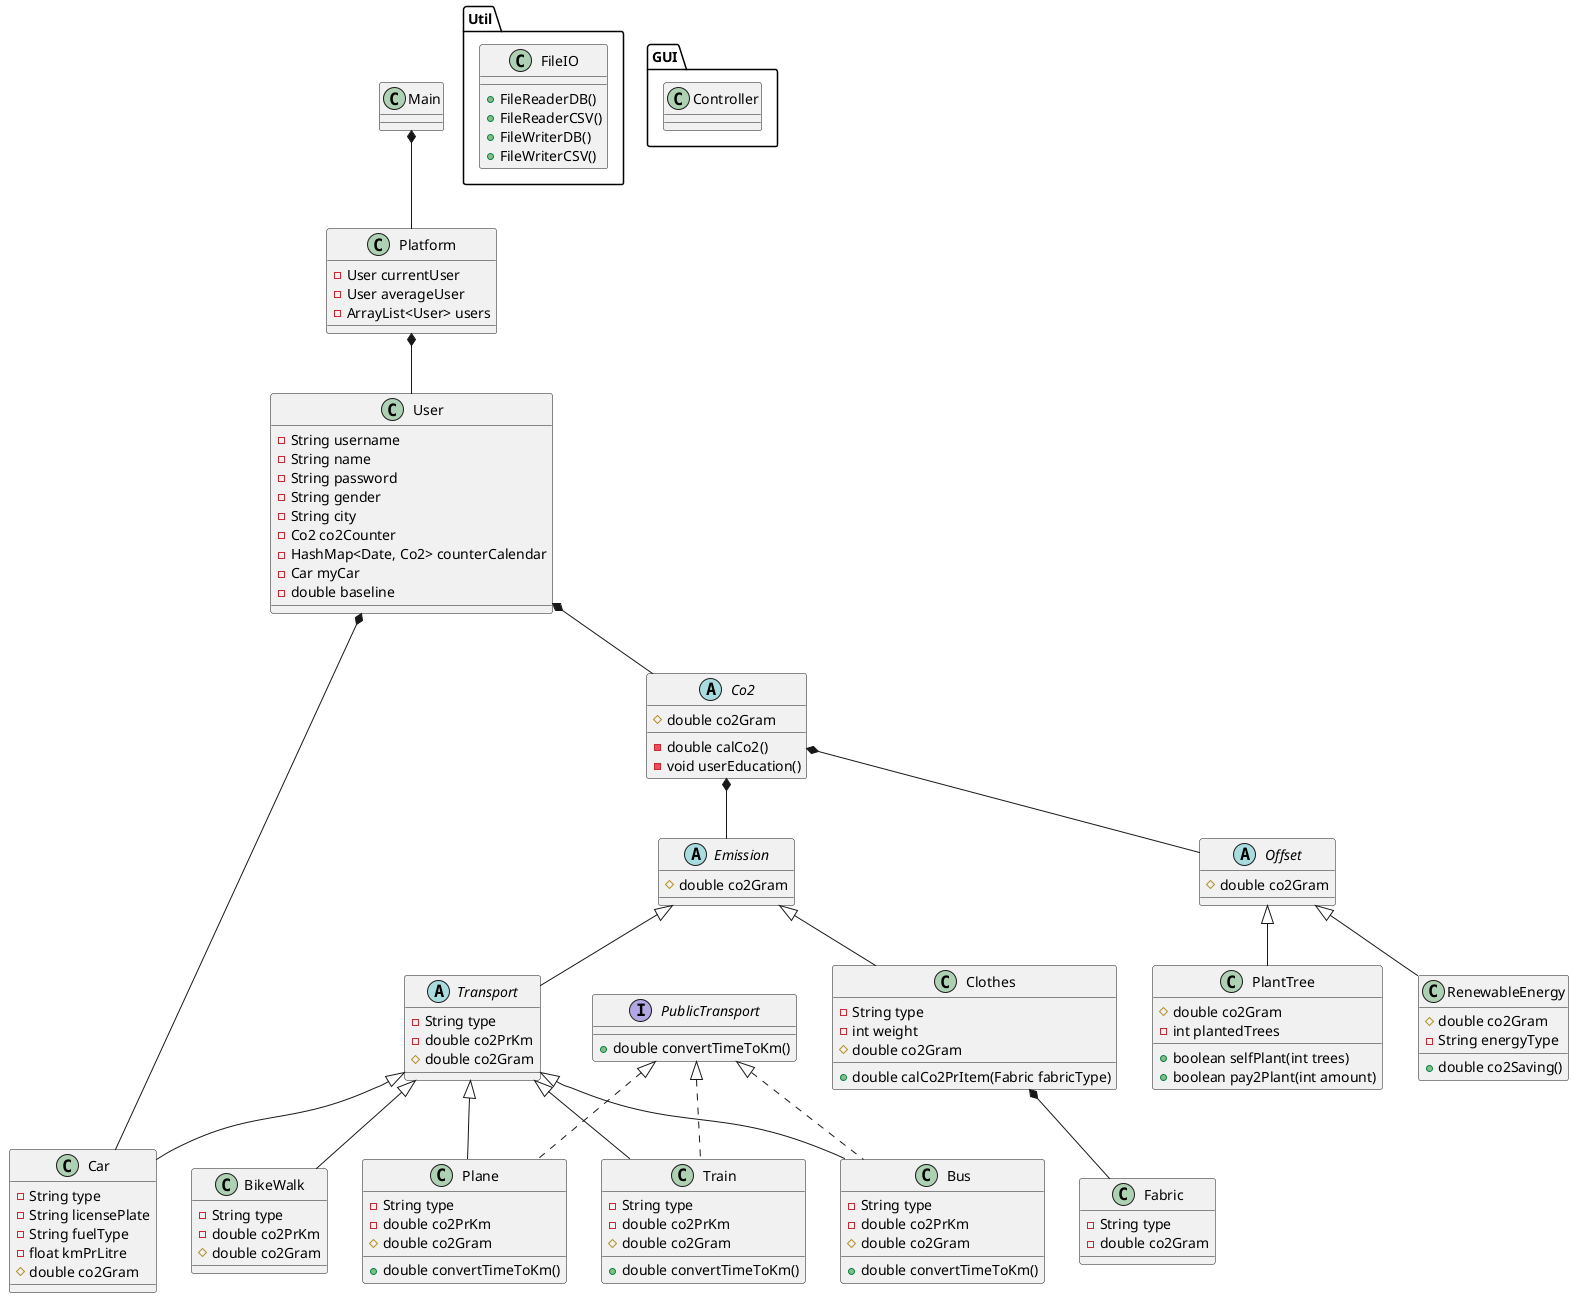@startuml
'https://plantuml.com/class-diagram

class Platform{
- User currentUser
- User averageUser
-ArrayList<User> users
}

class Main
class User{
- String username
- String name
- String password
- String gender
- String city
- Co2 co2Counter
- HashMap<Date, Co2> counterCalendar
- Car myCar
- double baseline
}

abstract Co2{
# double co2Gram
- double calCo2()
- void userEducation()
}

abstract Emission{
# double co2Gram

}

abstract Offset{
# double co2Gram
}

class PlantTree{
# double co2Gram
- int plantedTrees
+ boolean selfPlant(int trees)
+ boolean pay2Plant(int amount)
}

class RenewableEnergy{
# double co2Gram
- String energyType
+ double co2Saving()
}

interface PublicTransport{
+ double convertTimeToKm()
}

abstract class Transport{
- String type
- double co2PrKm
# double co2Gram
}

class Car{
- String type
- String licensePlate
- String fuelType
- float kmPrLitre
# double co2Gram
}

class Plane implements PublicTransport{
- String type
- double co2PrKm
+ double convertTimeToKm()
# double co2Gram
}

class Train implements PublicTransport{
- String type
- double co2PrKm
+ double convertTimeToKm()
# double co2Gram
}

class Bus implements PublicTransport{
- String type
- double co2PrKm
+ double convertTimeToKm()
# double co2Gram
}

class BikeWalk{
- String type
- double co2PrKm
# double co2Gram
}

class Fabric{
- String type
- double co2Gram
}

class Clothes{
- String type
- int weight
+ double calCo2PrItem(Fabric fabricType)
# double co2Gram
}

package "Util"{
class FileIO{
+FileReaderDB()
+FileReaderCSV()
+FileWriterDB()
+FileWriterCSV()
}
}

package "GUI"{
class Controller
}

Main*-- Platform

Emission <|-- Transport

Platform *-- User

Emission <|-- Clothes

Clothes *-- Fabric

User *-- Car
User *-- Co2

Co2 *-- Emission
Co2 *-- Offset

Offset <|-- RenewableEnergy

Offset <|-- PlantTree

Transport <|-- Plane
Transport <|-- BikeWalk
Transport <|-- Bus
Transport <|-- Car
Transport <|-- Train



@enduml